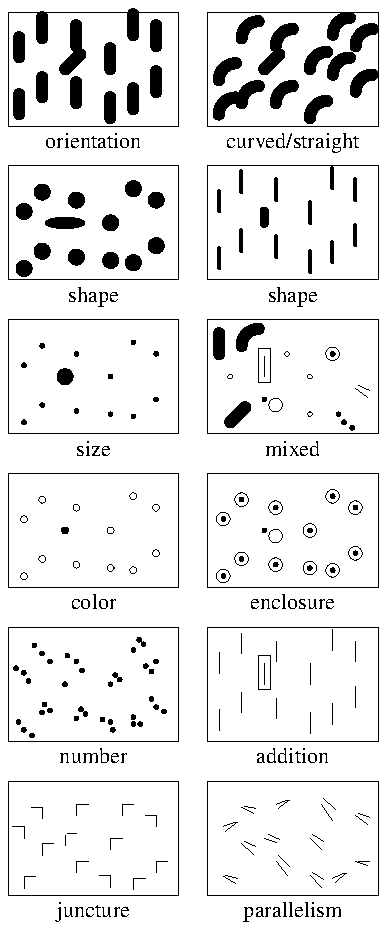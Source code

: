
.PS 3.5 4.5

.ps 8

# preatten.pic, 28 Jan 17

define enclosure {
   circle at last box.sw + $1,$2 fill
   circle radius 0.06 at last box.sw + $1,$2
   }

define number {
   circle at last box.sw + $1,$2 fill
   circle at last box.sw + $1+$3,$2+$4 fill
   circle at last box.sw + $1+$4,$2+$3 fill
   }

define angle {
   line from last box.sw + ($1,$2) to last box.sw + ($1+$3,$2)
   line from last box.sw + ($1,$2) to last box.sw + ($1,$2-0.1)
   }

define parallel {
   line from last box.sw + ($1,$2) right 0.1 down $3+0.04
   line from last box.sw + ($1+0.02,$2+($3/2)) right 0.1 down $3
   }

lineht=0.18
arcrad=0.15
circlerad=0.07
ellipseht=0.1
ellipsewid=0.35
fillval=1.0

LINE_1:
box ht 1 wid 1.5 at 0.0,0.0
"orientation" at last box.s - 0.0,0.15

line up at last box.sw + 0.1,0.1 thickness 4
line up at last box.sw + 0.1,0.6 thickness 4
line up at last box.sw + 0.3,0.25 thickness 4
line up at last box.sw + 0.3,0.77 thickness 4
line up 0.13 right 0.13 at last box.sw + 0.5,0.5 thickness 4
line up at last box.sw + 0.6,0.2 thickness 4
line up at last box.sw + 0.6,0.7 thickness 4
line up at last box.sw + 0.9,0.07 thickness 4
line up at last box.sw + 0.9,0.5 thickness 4
line up at last box.sw + 1.1,0.15 thickness 4
line up at last box.sw + 1.1,0.8 thickness 4
line up at last box.sw + 1.3,0.3 thickness 4
line up at last box.sw + 1.3,0.7 thickness 4

box ht 1 wid 1.5 at last box.e + 1.0,0
"curved/straight" at last box.s - 0.0,0.15

arc up cw from last box.sw + 0.1,0.1 thickness 4
arc up cw from last box.sw + 0.1,0.4 thickness 4
arc up cw from last box.sw + 0.3,0.2 thickness 4
arc up cw from last box.sw + 0.3,0.77 thickness 4
line up 0.13 right 0.13 at last box.sw + 0.5,0.5 thickness 4
arc up cw from last box.sw + 0.6,0.2 thickness 4
arc up cw from last box.sw + 0.6,0.7 thickness 4
arc up cw from last box.sw + 0.9,0.07 thickness 4
arc up cw from last box.sw + 0.9,0.5 thickness 4
arc up cw from last box.sw + 1.1,0.45 thickness 4
arc up cw from last box.sw + 1.1,0.8 thickness 4
arc up cw from last box.sw + 1.3,0.3 thickness 4
arc up cw from last box.sw + 1.3,0.7 thickness 4

LINE_2:
box ht 1 wid 1.5 at LINE_1.s - 0.0,0.85
"shape" at last box.s - 0.0,0.15

circle at last box.sw + 0.14,0.1 fill
circle at last box.sw + 0.14,0.6 fill
circle at last box.sw + 0.3,0.25 fill
circle at last box.sw + 0.3,0.77 fill
ellipse at last box.sw + 0.5,0.5 fill
circle at last box.sw + 0.6,0.2 fill
circle at last box.sw + 0.6,0.7 fill
circle at last box.sw + 0.9,0.17 fill
circle at last box.sw + 0.9,0.5 fill
circle at last box.sw + 1.1,0.15 fill
circle at last box.sw + 1.1,0.8 fill
circle at last box.sw + 1.3,0.3 fill
circle at last box.sw + 1.3,0.7 fill

box ht 1 wid 1.5 at last box.e + 1.0,0
"shape" at last box.s - 0.0,0.15

line up at last box.sw + 0.1,0.1 thickness 1
line up at last box.sw + 0.1,0.6 thickness 1
line up at last box.sw + 0.3,0.25 thickness 1
line up at last box.sw + 0.3,0.77 thickness 1
line up 0.1 at last box.sw + 0.5,0.5 thickness 3
line up at last box.sw + 0.6,0.2 thickness 1
line up at last box.sw + 0.6,0.7 thickness 1
line up at last box.sw + 0.9,0.07 thickness 1
line up at last box.sw + 0.9,0.5 thickness 1
line up at last box.sw + 1.1,0.15 thickness 1
line up at last box.sw + 1.1,0.8 thickness 1
line up at last box.sw + 1.3,0.3 thickness 1
line up at last box.sw + 1.3,0.7 thickness 1

LINE_3:
box ht 1 wid 1.5 at LINE_2.s - 0.0,0.85
"size" at last box.s - 0.0,0.15

circlerad=0.02
circle at last box.sw + 0.14,0.1 fill
circle at last box.sw + 0.14,0.6 fill
circle at last box.sw + 0.3,0.25 fill
circle at last box.sw + 0.3,0.77 fill
circle radius 0.07 at last box.sw + 0.5,0.5 fill
circle at last box.sw + 0.6,0.2 fill
circle at last box.sw + 0.6,0.7 fill
circle at last box.sw + 0.9,0.17 fill
circle at last box.sw + 0.9,0.5 fill
circle at last box.sw + 1.1,0.15 fill
circle at last box.sw + 1.1,0.8 fill
circle at last box.sw + 1.3,0.3 fill
circle at last box.sw + 1.3,0.7 fill

box ht 1 wid 1.5 at last box.e + 1.0,0
"mixed" at last box.s - 0.0,0.15

line up at last box.sw + 0.1,0.7 thickness 4
arc up cw from last box.sw + 0.3,0.77 thickness 4
line up 0.13 right 0.13 at last box.sw + 0.2,0.1 thickness 4
circle at last box.sw + 0.5,0.3 fill
circle radius 0.06 at last box.sw + 0.6,0.25
circle at last box.sw + 0.3,0.77
enclosure(1.1,0.7)
number(1.2,0.1, 0.07, -0.05)
circle at last box.sw + 0.2,0.5
circle at last box.sw + 0.7,0.7
circle at last box.sw + 0.9,0.17
circle at last box.sw + 0.9,0.5
parallel(1.3,0.4, 0.04)
line up at last box.sw + 0.5,0.5
box ht 0.3 wid 0.1 at last box.sw + 0.5,0.6

LINE_4:
box ht 1 wid 1.5 at LINE_3.s - 0.0,0.85
"color" at last box.s - 0.0,0.15

circlerad=0.03
circle at last box.sw + 0.14,0.1
circle at last box.sw + 0.14,0.6
circle at last box.sw + 0.3,0.25
circle at last box.sw + 0.3,0.77
circle at last box.sw + 0.5,0.5 fill
circle at last box.sw + 0.6,0.2
circle at last box.sw + 0.6,0.7
circle at last box.sw + 0.9,0.17
circle at last box.sw + 0.9,0.5
circle at last box.sw + 1.1,0.15
circle at last box.sw + 1.1,0.8
circle at last box.sw + 1.3,0.3
circle at last box.sw + 1.3,0.7

box ht 1 wid 1.5 at last box.e + 1.0,0
"enclosure" at last box.s - 0.0,0.15

circlerad=0.02
enclosure(0.14,0.1)
enclosure(0.14,0.6)
enclosure(0.3,0.25)
enclosure(0.3,0.77)
circle at last box.sw + 0.5,0.5 fill
circle radius 0.06 at last box.sw + 0.6,0.45
enclosure(0.6,0.2)
enclosure(0.6,0.7)
enclosure(0.9,0.17)
enclosure(0.9,0.5)
enclosure(1.1,0.15)
enclosure(1.1,0.8)
enclosure(1.3,0.3)
enclosure(1.3,0.7)

LINE_5:
box ht 1 wid 1.5 at LINE_4.s - 0.0,0.85
"number" at last box.s - 0.0,0.15

number(0.14,0.1, 0.07, -0.05)
number(0.14,0.6, -0.07, 0.04)
number(0.3,0.25, 0.02, 0.07)
number(0.3,0.77, -0.07, 0.07)
circle at last box.sw + 0.5,0.5 fill
number(0.6,0.2, 0.08, 0.04)
number(0.6,0.7, 0.05, -0.08)
number(0.9,0.17, -0.07, 0.02)
number(0.9,0.5, 0.04, 0.08)
number(1.1,0.15, 0.06, 0.00)
number(1.1,0.8, 0.05, 0.09)
number(1.3,0.3, 0.07, -0.04)
number(1.3,0.7, -0.04, -0.09)

box ht 1 wid 1.5 at last box.e + 1.0,0
"addition" at last box.s - 0.0,0.15

line up at last box.sw + 0.1,0.1
line up at last box.sw + 0.1,0.6
line up at last box.sw + 0.3,0.25
line up at last box.sw + 0.3,0.77
line up at last box.sw + 0.6,0.2
line up at last box.sw + 0.6,0.7
line up at last box.sw + 0.9,0.07
line up at last box.sw + 0.9,0.5
line up at last box.sw + 1.1,0.15
line up at last box.sw + 1.1,0.8
line up at last box.sw + 1.3,0.3
line up at last box.sw + 1.3,0.7
line up at last box.sw + 0.5,0.5
box ht 0.3 wid 0.1 at last box.sw + 0.5,0.6

LINE_6:
box ht 1 wid 1.5 at LINE_5.s - 0.0,0.85
"juncture" at last box.s - 0.0,0.15

angle(0.14,0.16, 0.1, -0.02)
angle(0.14,0.6, -0.1, 0.01)
angle(0.3,0.45, 0.1, 0.00)
angle(0.3,0.77, -0.1, 0.02)
line from last box.sw + 0.5,0.52 to last box.sw + 0.5,0.44
line from last box.sw + 0.52,0.54 to last box.sw + 0.6,0.54
angle(0.6,0.3, 0.1, 0.00)
angle(0.6,0.8, 0.1, -0.02)
angle(0.9,0.17, -0.1, 0.01)
angle(0.9,0.5, 0.1, 0.02)
angle(1.1,0.15, 0.1, 0.00)
angle(1.0,0.8, 0.1, 0.02)
angle(1.3,0.3, 0.1, -0.01)
angle(1.3,0.7, -0.1, -0.02)

box ht 1 wid 1.5 at last box.e + 1.0,0
"parallelism" at last box.s - 0.0,0.15

parallel(0.14,0.16, 0.02)
parallel(0.14,0.6, -0.08)
parallel(0.3,0.45, 0.05)
parallel(0.3,0.77, 0.01)
line from last box.sw + 0.5,0.5 right 0.1 down 0.04
line from last box.sw + 0.53,0.53 right 0.1 down 0.04
parallel(0.6,0.3, 0.09)
parallel(0.6,0.8, -0.07)
parallel(0.9,0.17, 0.06)
parallel(0.9,0.5, 0.06)
parallel(1.1,0.15, -0.08)
parallel(1.0,0.8, 0.1)
parallel(1.3,0.3, 0.0)
parallel(1.3,0.7, 0.04)

.PE

